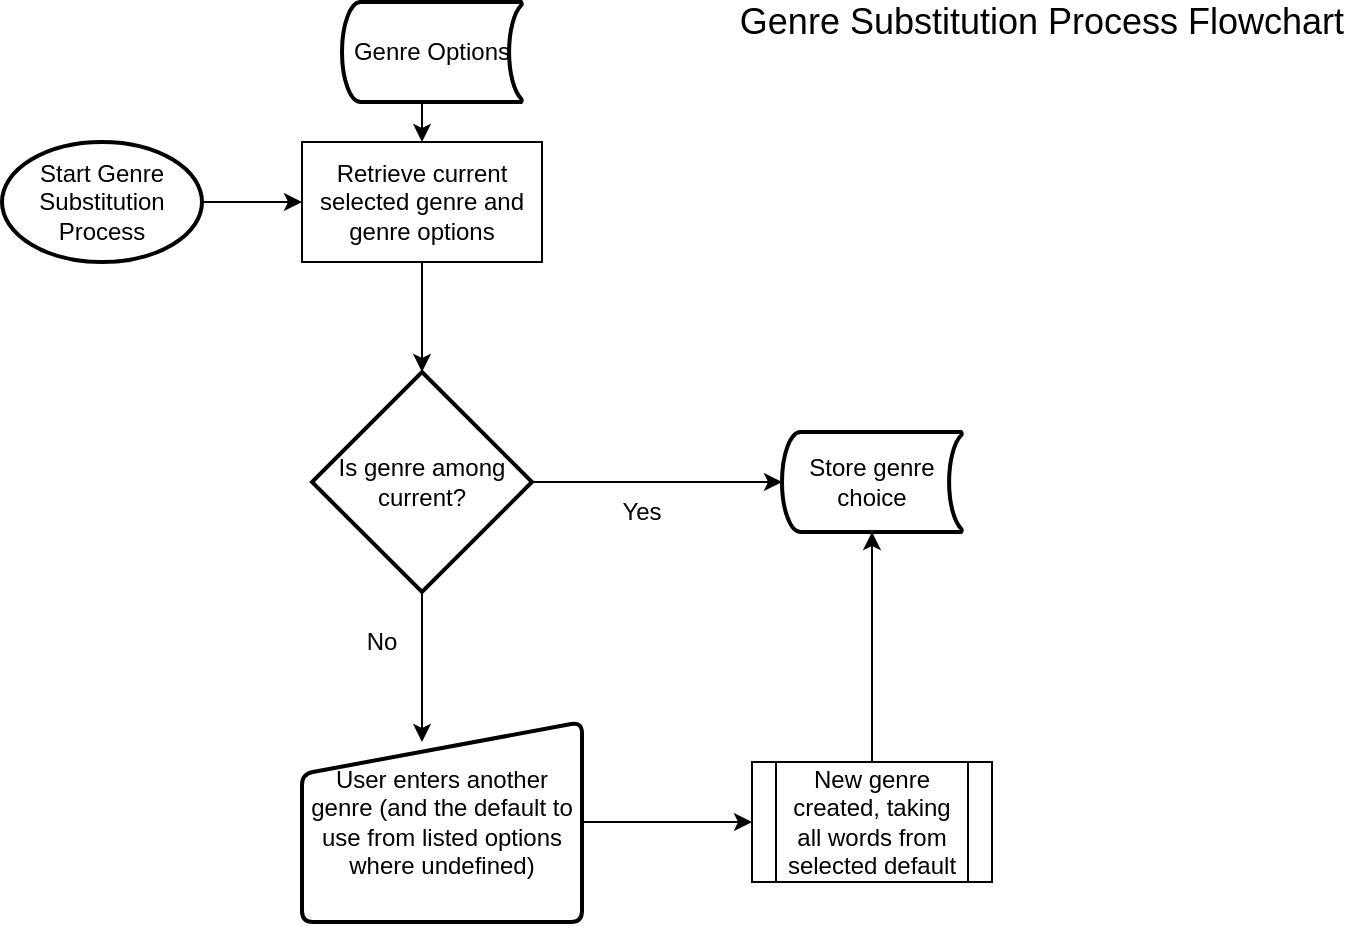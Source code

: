 <mxfile version="13.9.9" type="device"><diagram id="lrqCcZjwJTH0bWe49M1V" name="Page-1"><mxGraphModel dx="1038" dy="607" grid="1" gridSize="10" guides="1" tooltips="1" connect="1" arrows="1" fold="1" page="1" pageScale="1" pageWidth="850" pageHeight="1100" math="0" shadow="0"><root><mxCell id="0"/><mxCell id="1" parent="0"/><mxCell id="KQFr_JFq5nYqTBUmgTyr-3" style="edgeStyle=orthogonalEdgeStyle;rounded=0;orthogonalLoop=1;jettySize=auto;html=1;entryX=0;entryY=0.5;entryDx=0;entryDy=0;" parent="1" source="KQFr_JFq5nYqTBUmgTyr-2" target="KQFr_JFq5nYqTBUmgTyr-4" edge="1"><mxGeometry relative="1" as="geometry"><mxPoint x="220" y="120" as="targetPoint"/></mxGeometry></mxCell><mxCell id="KQFr_JFq5nYqTBUmgTyr-2" value="Start Genre Substitution Process" style="strokeWidth=2;html=1;shape=mxgraph.flowchart.start_1;whiteSpace=wrap;" parent="1" vertex="1"><mxGeometry x="50" y="90" width="100" height="60" as="geometry"/></mxCell><mxCell id="z5m-qSm3BT4r59kPhNJI-9" style="edgeStyle=orthogonalEdgeStyle;rounded=0;orthogonalLoop=1;jettySize=auto;html=1;" edge="1" parent="1" source="KQFr_JFq5nYqTBUmgTyr-4" target="z5m-qSm3BT4r59kPhNJI-7"><mxGeometry relative="1" as="geometry"/></mxCell><mxCell id="KQFr_JFq5nYqTBUmgTyr-4" value="Retrieve current selected genre and genre options" style="whiteSpace=wrap;html=1;" parent="1" vertex="1"><mxGeometry x="200" y="90" width="120" height="60" as="geometry"/></mxCell><mxCell id="KQFr_JFq5nYqTBUmgTyr-6" style="edgeStyle=orthogonalEdgeStyle;rounded=0;orthogonalLoop=1;jettySize=auto;html=1;exitX=0.5;exitY=1;exitDx=0;exitDy=0;exitPerimeter=0;entryX=0.5;entryY=0;entryDx=0;entryDy=0;" parent="1" target="KQFr_JFq5nYqTBUmgTyr-4" edge="1"><mxGeometry relative="1" as="geometry"><mxPoint x="260" y="70" as="sourcePoint"/></mxGeometry></mxCell><mxCell id="z5m-qSm3BT4r59kPhNJI-2" value="&lt;font style=&quot;font-size: 18px&quot;&gt;Genre Substitution Process Flowchart&lt;/font&gt;" style="text;html=1;strokeColor=none;fillColor=none;align=center;verticalAlign=middle;whiteSpace=wrap;rounded=0;" vertex="1" parent="1"><mxGeometry x="410" y="20" width="320" height="20" as="geometry"/></mxCell><mxCell id="z5m-qSm3BT4r59kPhNJI-20" style="edgeStyle=orthogonalEdgeStyle;rounded=0;orthogonalLoop=1;jettySize=auto;html=1;" edge="1" parent="1" source="z5m-qSm3BT4r59kPhNJI-3" target="z5m-qSm3BT4r59kPhNJI-19"><mxGeometry relative="1" as="geometry"/></mxCell><mxCell id="z5m-qSm3BT4r59kPhNJI-3" value="User enters another genre (and the default to use from listed options where undefined)" style="html=1;strokeWidth=2;shape=manualInput;whiteSpace=wrap;rounded=1;size=26;arcSize=11;" vertex="1" parent="1"><mxGeometry x="200" y="380" width="140" height="100" as="geometry"/></mxCell><mxCell id="z5m-qSm3BT4r59kPhNJI-6" value="Genre Options" style="strokeWidth=2;html=1;shape=mxgraph.flowchart.stored_data;whiteSpace=wrap;" vertex="1" parent="1"><mxGeometry x="220" y="20" width="90" height="50" as="geometry"/></mxCell><mxCell id="z5m-qSm3BT4r59kPhNJI-10" style="edgeStyle=orthogonalEdgeStyle;rounded=0;orthogonalLoop=1;jettySize=auto;html=1;" edge="1" parent="1" source="z5m-qSm3BT4r59kPhNJI-7"><mxGeometry relative="1" as="geometry"><mxPoint x="260" y="390" as="targetPoint"/></mxGeometry></mxCell><mxCell id="z5m-qSm3BT4r59kPhNJI-12" style="edgeStyle=orthogonalEdgeStyle;rounded=0;orthogonalLoop=1;jettySize=auto;html=1;entryX=0;entryY=0.5;entryDx=0;entryDy=0;entryPerimeter=0;" edge="1" parent="1" source="z5m-qSm3BT4r59kPhNJI-7" target="z5m-qSm3BT4r59kPhNJI-11"><mxGeometry relative="1" as="geometry"/></mxCell><mxCell id="z5m-qSm3BT4r59kPhNJI-7" value="Is genre among current?" style="strokeWidth=2;html=1;shape=mxgraph.flowchart.decision;whiteSpace=wrap;" vertex="1" parent="1"><mxGeometry x="205" y="205" width="110" height="110" as="geometry"/></mxCell><mxCell id="z5m-qSm3BT4r59kPhNJI-11" value="Store genre choice" style="strokeWidth=2;html=1;shape=mxgraph.flowchart.stored_data;whiteSpace=wrap;" vertex="1" parent="1"><mxGeometry x="440" y="235" width="90" height="50" as="geometry"/></mxCell><mxCell id="z5m-qSm3BT4r59kPhNJI-16" value="Yes" style="text;html=1;strokeColor=none;fillColor=none;align=center;verticalAlign=middle;whiteSpace=wrap;rounded=0;" vertex="1" parent="1"><mxGeometry x="350" y="265" width="40" height="20" as="geometry"/></mxCell><mxCell id="z5m-qSm3BT4r59kPhNJI-18" value="No" style="text;html=1;strokeColor=none;fillColor=none;align=center;verticalAlign=middle;whiteSpace=wrap;rounded=0;" vertex="1" parent="1"><mxGeometry x="220" y="330" width="40" height="20" as="geometry"/></mxCell><mxCell id="z5m-qSm3BT4r59kPhNJI-21" style="edgeStyle=orthogonalEdgeStyle;rounded=0;orthogonalLoop=1;jettySize=auto;html=1;" edge="1" parent="1" source="z5m-qSm3BT4r59kPhNJI-19" target="z5m-qSm3BT4r59kPhNJI-11"><mxGeometry relative="1" as="geometry"/></mxCell><mxCell id="z5m-qSm3BT4r59kPhNJI-19" value="New genre created, taking all words from selected default" style="shape=process;whiteSpace=wrap;html=1;backgroundOutline=1;" vertex="1" parent="1"><mxGeometry x="425" y="400" width="120" height="60" as="geometry"/></mxCell></root></mxGraphModel></diagram></mxfile>